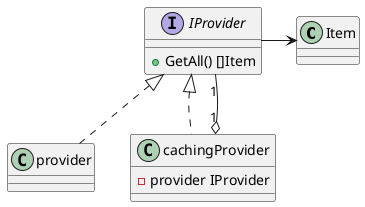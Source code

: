 @startuml caching

class Item

interface IProvider {
    +GetAll() []Item
}

IProvider -> Item

class provider implements IProvider

class cachingProvider implements IProvider {
    -provider IProvider
}

cachingProvider "1" o-- "1" IProvider

@enduml